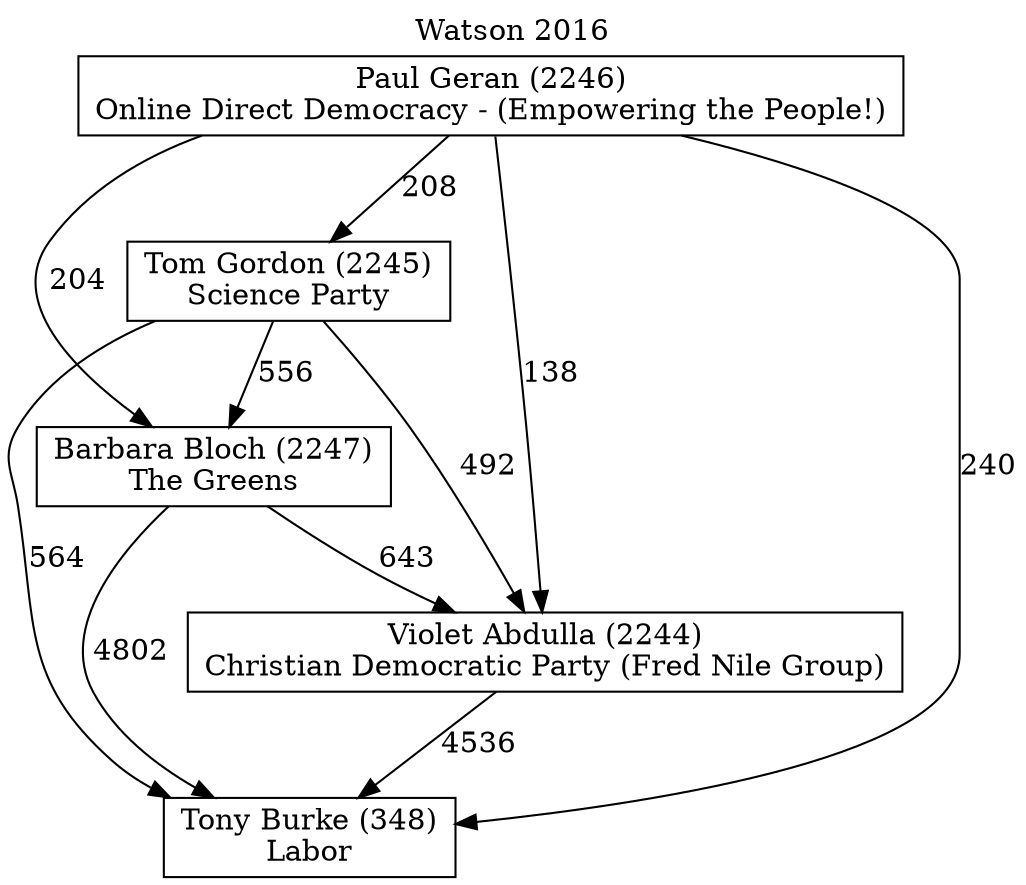 // House preference flow
digraph "Tony Burke (348)_Watson_2016" {
	graph [label="Watson 2016" labelloc=t mclimit=10]
	node [shape=box]
	"Tony Burke (348)" [label="Tony Burke (348)
Labor"]
	"Violet Abdulla (2244)" [label="Violet Abdulla (2244)
Christian Democratic Party (Fred Nile Group)"]
	"Barbara Bloch (2247)" [label="Barbara Bloch (2247)
The Greens"]
	"Tom Gordon (2245)" [label="Tom Gordon (2245)
Science Party"]
	"Paul Geran (2246)" [label="Paul Geran (2246)
Online Direct Democracy - (Empowering the People!)"]
	"Violet Abdulla (2244)" -> "Tony Burke (348)" [label=4536]
	"Barbara Bloch (2247)" -> "Violet Abdulla (2244)" [label=643]
	"Tom Gordon (2245)" -> "Barbara Bloch (2247)" [label=556]
	"Paul Geran (2246)" -> "Tom Gordon (2245)" [label=208]
	"Barbara Bloch (2247)" -> "Tony Burke (348)" [label=4802]
	"Tom Gordon (2245)" -> "Tony Burke (348)" [label=564]
	"Paul Geran (2246)" -> "Tony Burke (348)" [label=240]
	"Paul Geran (2246)" -> "Barbara Bloch (2247)" [label=204]
	"Tom Gordon (2245)" -> "Violet Abdulla (2244)" [label=492]
	"Paul Geran (2246)" -> "Violet Abdulla (2244)" [label=138]
}
